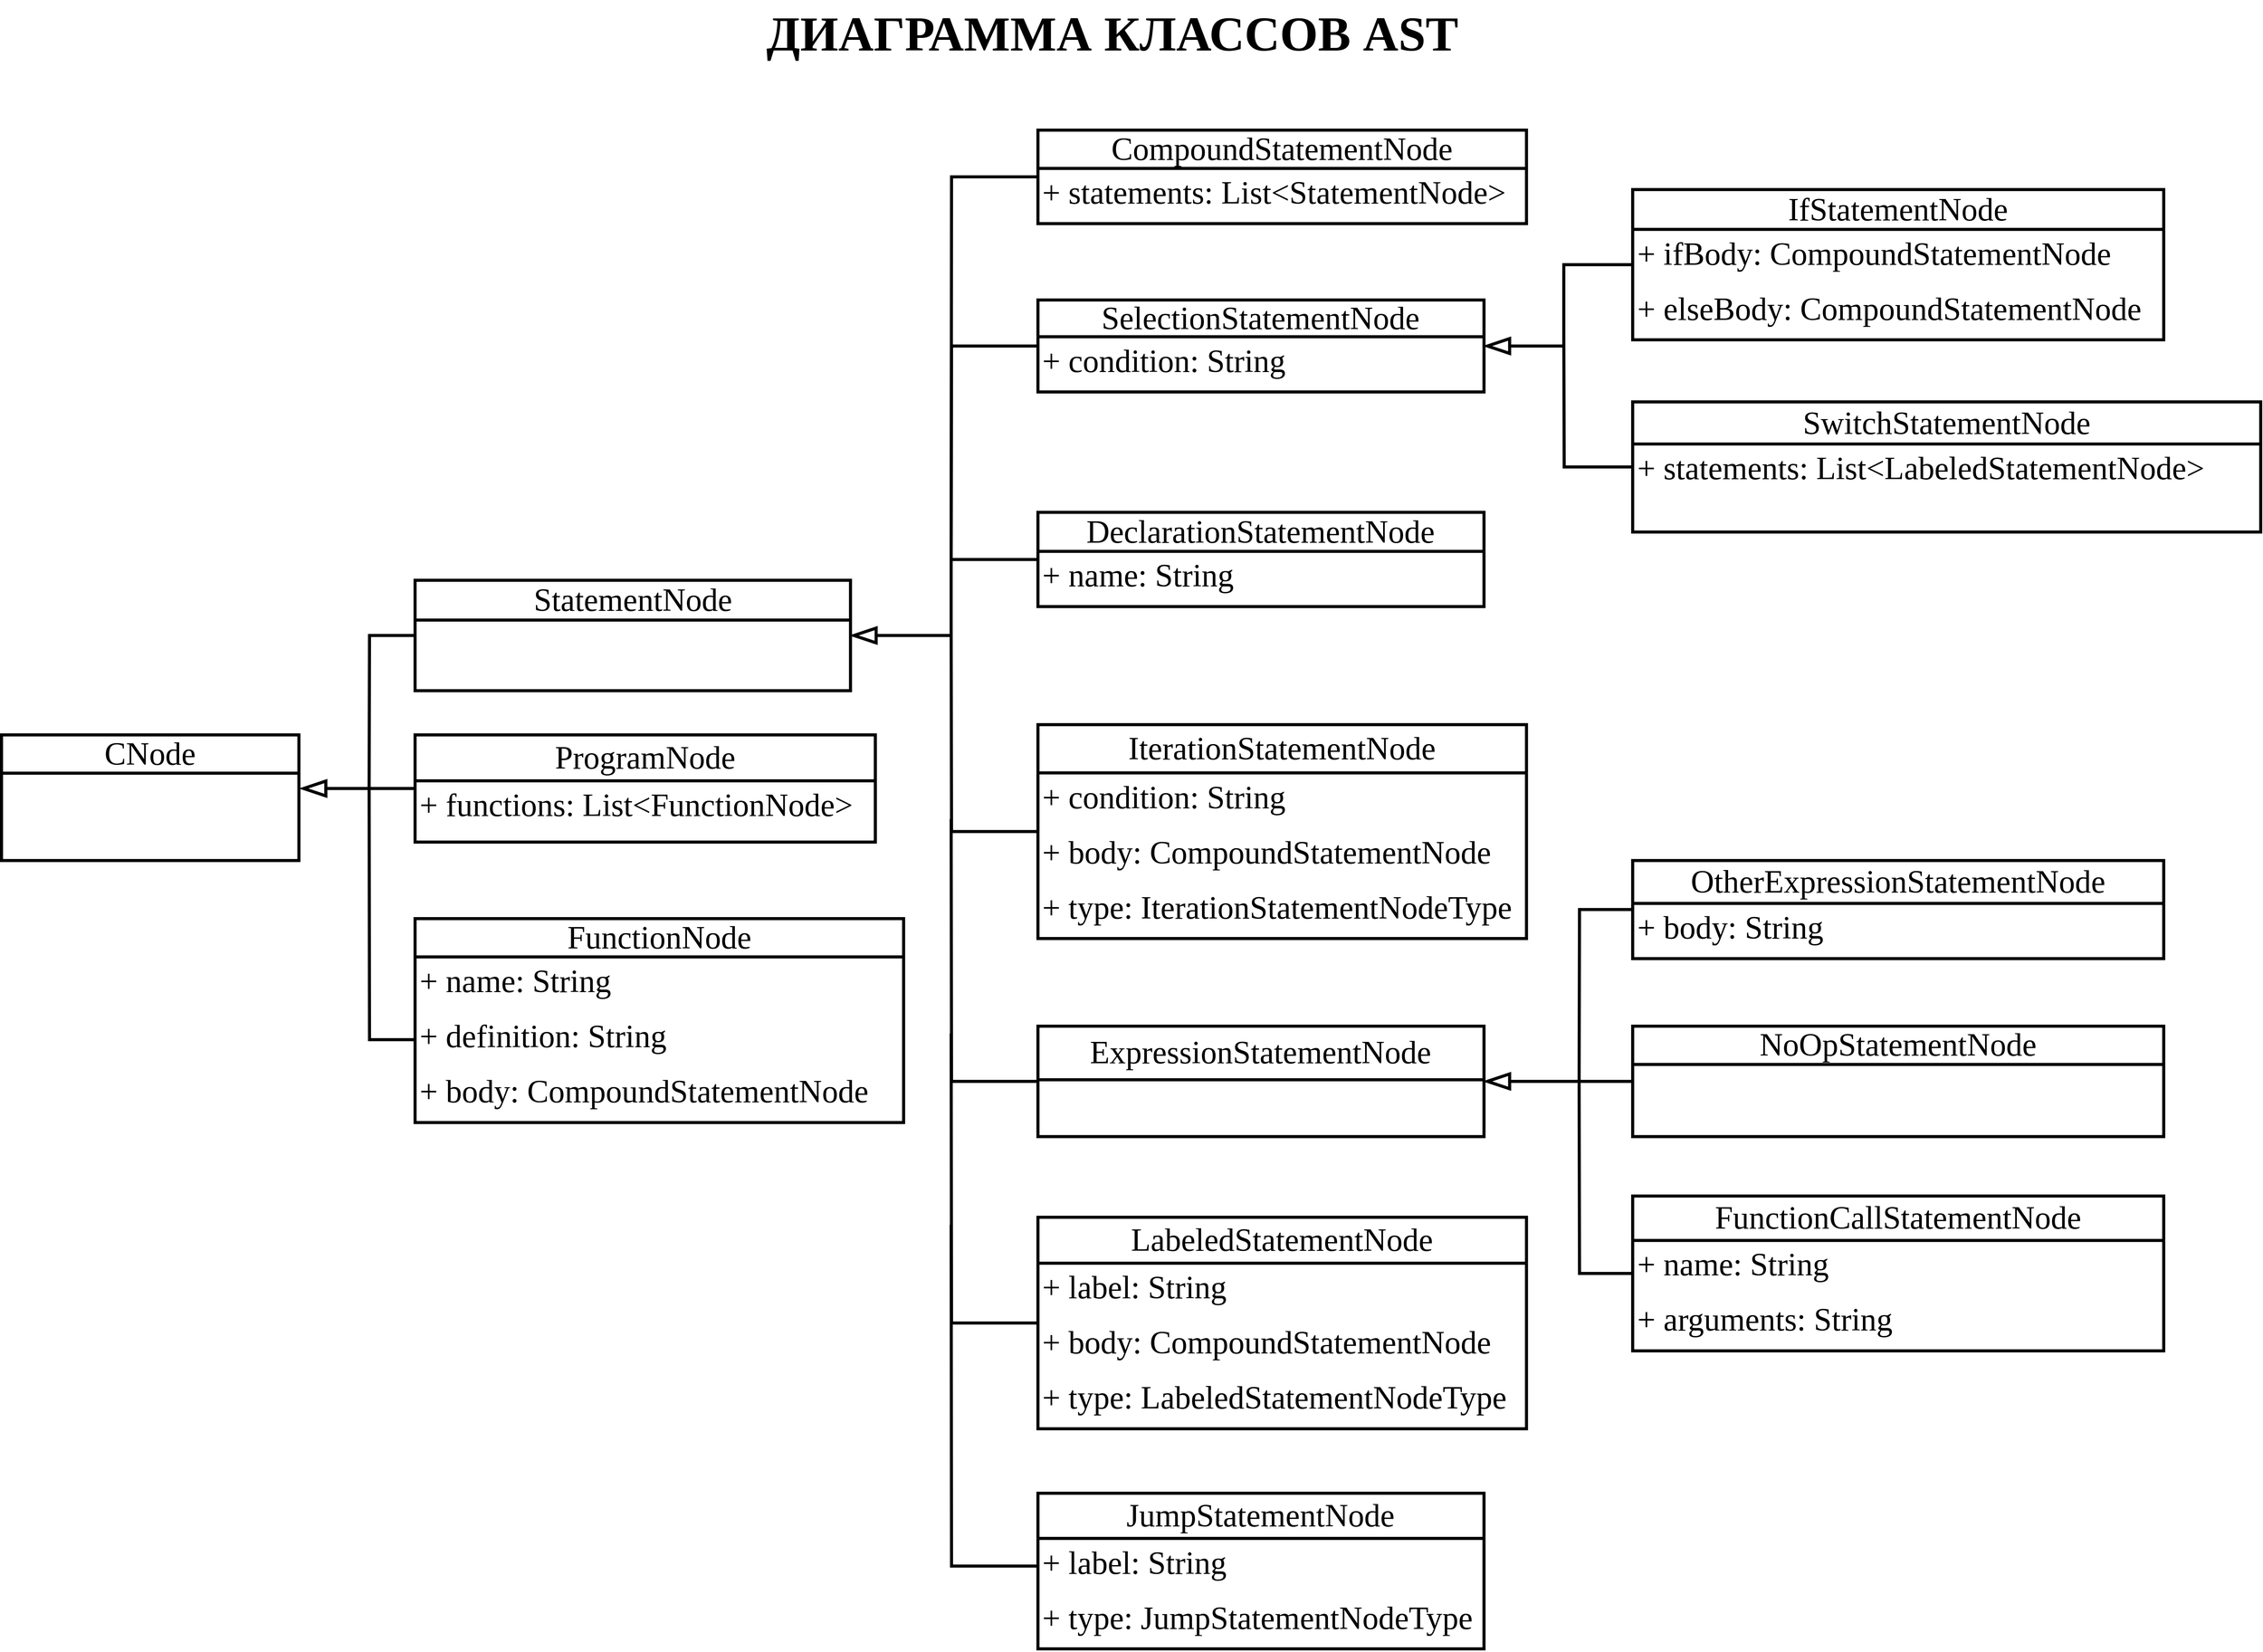 <mxfile version="21.1.2" type="device">
  <diagram name="Page-1" id="idJuFPYn9hV5yrZdCupl">
    <mxGraphModel dx="4727" dy="2733" grid="1" gridSize="10" guides="1" tooltips="1" connect="1" arrows="1" fold="1" page="1" pageScale="1" pageWidth="3300" pageHeight="2339" math="0" shadow="0">
      <root>
        <mxCell id="0" />
        <mxCell id="1" parent="0" />
        <mxCell id="TVz4NlXRD9TaR7dEGsy2-18" value="" style="group" vertex="1" connectable="0" parent="1">
          <mxGeometry x="200" y="250" width="2950" height="1983.886" as="geometry" />
        </mxCell>
        <mxCell id="EEpnmldtAj-1UgnT-heI-1" value="CNode" style="swimlane;fontStyle=0;childLayout=stackLayout;horizontal=1;startSize=50;fillColor=none;horizontalStack=0;resizeParent=1;resizeParentMax=0;resizeLast=0;collapsible=1;marginBottom=0;whiteSpace=wrap;html=1;fontFamily=Times New Roman;fontSize=42;container=0;strokeWidth=4;" parent="TVz4NlXRD9TaR7dEGsy2-18" vertex="1">
          <mxGeometry y="790" width="388.31" height="164.12" as="geometry" />
        </mxCell>
        <mxCell id="TVz4NlXRD9TaR7dEGsy2-9" style="edgeStyle=orthogonalEdgeStyle;rounded=0;orthogonalLoop=1;jettySize=auto;html=1;strokeWidth=4;endArrow=none;endFill=0;" edge="1" parent="TVz4NlXRD9TaR7dEGsy2-18" source="EEpnmldtAj-1UgnT-heI-97">
          <mxGeometry relative="1" as="geometry">
            <mxPoint x="1240" y="570" as="targetPoint" />
          </mxGeometry>
        </mxCell>
        <mxCell id="EEpnmldtAj-1UgnT-heI-97" value="SelectionStatementNode" style="swimlane;fontStyle=0;childLayout=stackLayout;horizontal=1;startSize=48;fillColor=none;horizontalStack=0;resizeParent=1;resizeParentMax=0;resizeLast=0;collapsible=1;marginBottom=0;whiteSpace=wrap;html=1;fontFamily=Times New Roman;fontSize=42;container=0;strokeWidth=4;" parent="TVz4NlXRD9TaR7dEGsy2-18" vertex="1">
          <mxGeometry x="1353.334" y="221.889" width="582.458" height="120.114" as="geometry" />
        </mxCell>
        <mxCell id="EEpnmldtAj-1UgnT-heI-98" value="+ condition: String&amp;nbsp;" style="text;strokeColor=none;fillColor=none;align=left;verticalAlign=top;spacingLeft=4;spacingRight=4;overflow=hidden;rotatable=0;points=[[0,0.5],[1,0.5]];portConstraint=eastwest;whiteSpace=wrap;html=1;fontFamily=Times New Roman;fontSize=42;container=0;strokeWidth=4;" parent="EEpnmldtAj-1UgnT-heI-97" vertex="1">
          <mxGeometry y="48" width="582.458" height="72.114" as="geometry" />
        </mxCell>
        <mxCell id="TVz4NlXRD9TaR7dEGsy2-2" style="edgeStyle=orthogonalEdgeStyle;rounded=0;orthogonalLoop=1;jettySize=auto;html=1;strokeWidth=4;endArrow=blockThin;endFill=0;endSize=25;" edge="1" parent="TVz4NlXRD9TaR7dEGsy2-18" source="EEpnmldtAj-1UgnT-heI-99">
          <mxGeometry relative="1" as="geometry">
            <mxPoint x="390" y="860" as="targetPoint" />
          </mxGeometry>
        </mxCell>
        <mxCell id="EEpnmldtAj-1UgnT-heI-99" value="ProgramNode" style="swimlane;fontStyle=0;childLayout=stackLayout;horizontal=1;startSize=60;fillColor=none;horizontalStack=0;resizeParent=1;resizeParentMax=0;resizeLast=0;collapsible=1;marginBottom=0;whiteSpace=wrap;html=1;fontFamily=Times New Roman;fontSize=42;container=0;strokeWidth=4;" parent="TVz4NlXRD9TaR7dEGsy2-18" vertex="1">
          <mxGeometry x="540" y="790" width="601.01" height="140" as="geometry" />
        </mxCell>
        <mxCell id="EEpnmldtAj-1UgnT-heI-100" value="+ functions: List&amp;lt;FunctionNode&amp;gt;" style="text;strokeColor=none;fillColor=none;align=left;verticalAlign=top;spacingLeft=4;spacingRight=4;overflow=hidden;rotatable=0;points=[[0,0.5],[1,0.5]];portConstraint=eastwest;whiteSpace=wrap;html=1;fontFamily=Times New Roman;fontSize=42;container=0;" parent="EEpnmldtAj-1UgnT-heI-99" vertex="1">
          <mxGeometry y="60" width="601.01" height="80" as="geometry" />
        </mxCell>
        <mxCell id="EEpnmldtAj-1UgnT-heI-101" value="FunctionNode" style="swimlane;fontStyle=0;childLayout=stackLayout;horizontal=1;startSize=50;fillColor=none;horizontalStack=0;resizeParent=1;resizeParentMax=0;resizeLast=0;collapsible=1;marginBottom=0;whiteSpace=wrap;html=1;fontFamily=Times New Roman;fontSize=42;container=0;strokeWidth=4;" parent="TVz4NlXRD9TaR7dEGsy2-18" vertex="1">
          <mxGeometry x="539.996" y="1029.999" width="637.931" height="266.342" as="geometry" />
        </mxCell>
        <mxCell id="EEpnmldtAj-1UgnT-heI-102" value="+ name: String" style="text;strokeColor=none;fillColor=none;align=left;verticalAlign=top;spacingLeft=4;spacingRight=4;overflow=hidden;rotatable=0;points=[[0,0.5],[1,0.5]];portConstraint=eastwest;whiteSpace=wrap;html=1;fontFamily=Times New Roman;fontSize=42;container=0;" parent="EEpnmldtAj-1UgnT-heI-101" vertex="1">
          <mxGeometry y="50" width="637.931" height="72.114" as="geometry" />
        </mxCell>
        <mxCell id="TVz4NlXRD9TaR7dEGsy2-7" style="edgeStyle=orthogonalEdgeStyle;rounded=0;orthogonalLoop=1;jettySize=auto;html=1;strokeWidth=4;endArrow=none;endFill=0;" edge="1" parent="EEpnmldtAj-1UgnT-heI-101" source="EEpnmldtAj-1UgnT-heI-105">
          <mxGeometry relative="1" as="geometry">
            <mxPoint x="-59.996" y="-179.999" as="targetPoint" />
          </mxGeometry>
        </mxCell>
        <mxCell id="EEpnmldtAj-1UgnT-heI-105" value="+ definition: String" style="text;strokeColor=none;fillColor=none;align=left;verticalAlign=top;spacingLeft=4;spacingRight=4;overflow=hidden;rotatable=0;points=[[0,0.5],[1,0.5]];portConstraint=eastwest;whiteSpace=wrap;html=1;fontFamily=Times New Roman;fontSize=42;container=0;" parent="EEpnmldtAj-1UgnT-heI-101" vertex="1">
          <mxGeometry y="122.114" width="637.931" height="72.114" as="geometry" />
        </mxCell>
        <mxCell id="EEpnmldtAj-1UgnT-heI-106" value="+ body: CompoundStatementNode" style="text;strokeColor=none;fillColor=none;align=left;verticalAlign=top;spacingLeft=4;spacingRight=4;overflow=hidden;rotatable=0;points=[[0,0.5],[1,0.5]];portConstraint=eastwest;whiteSpace=wrap;html=1;fontFamily=Times New Roman;fontSize=42;container=0;" parent="EEpnmldtAj-1UgnT-heI-101" vertex="1">
          <mxGeometry y="194.228" width="637.931" height="72.114" as="geometry" />
        </mxCell>
        <mxCell id="TVz4NlXRD9TaR7dEGsy2-6" style="edgeStyle=orthogonalEdgeStyle;rounded=0;orthogonalLoop=1;jettySize=auto;html=1;strokeWidth=4;endArrow=none;endFill=0;" edge="1" parent="TVz4NlXRD9TaR7dEGsy2-18" source="EEpnmldtAj-1UgnT-heI-103">
          <mxGeometry relative="1" as="geometry">
            <mxPoint x="480" y="860" as="targetPoint" />
          </mxGeometry>
        </mxCell>
        <mxCell id="EEpnmldtAj-1UgnT-heI-103" value="StatementNode" style="swimlane;fontStyle=0;childLayout=stackLayout;horizontal=1;startSize=52;fillColor=none;horizontalStack=0;resizeParent=1;resizeParentMax=0;resizeLast=0;collapsible=1;marginBottom=0;whiteSpace=wrap;html=1;fontFamily=Times New Roman;fontSize=42;container=0;strokeWidth=4;" parent="TVz4NlXRD9TaR7dEGsy2-18" vertex="1">
          <mxGeometry x="539.996" y="588.006" width="568.59" height="144.228" as="geometry" />
        </mxCell>
        <mxCell id="TVz4NlXRD9TaR7dEGsy2-3" style="edgeStyle=orthogonalEdgeStyle;rounded=0;orthogonalLoop=1;jettySize=auto;html=1;entryX=1;entryY=0.5;entryDx=0;entryDy=0;strokeWidth=4;endArrow=blockThin;endFill=0;endSize=25;" edge="1" parent="TVz4NlXRD9TaR7dEGsy2-18" source="EEpnmldtAj-1UgnT-heI-107" target="EEpnmldtAj-1UgnT-heI-103">
          <mxGeometry relative="1" as="geometry">
            <Array as="points">
              <mxPoint x="1240" y="561" />
              <mxPoint x="1240" y="660" />
            </Array>
          </mxGeometry>
        </mxCell>
        <mxCell id="EEpnmldtAj-1UgnT-heI-107" value="DeclarationStatementNode" style="swimlane;fontStyle=0;childLayout=stackLayout;horizontal=1;startSize=51;fillColor=none;horizontalStack=0;resizeParent=1;resizeParentMax=0;resizeLast=0;collapsible=1;marginBottom=0;whiteSpace=wrap;html=1;fontFamily=Times New Roman;fontSize=42;container=0;strokeWidth=4;" parent="TVz4NlXRD9TaR7dEGsy2-18" vertex="1">
          <mxGeometry x="1353.334" y="499.25" width="582.458" height="123.114" as="geometry" />
        </mxCell>
        <mxCell id="EEpnmldtAj-1UgnT-heI-108" value="+ name: String&amp;nbsp;" style="text;strokeColor=none;fillColor=none;align=left;verticalAlign=top;spacingLeft=4;spacingRight=4;overflow=hidden;rotatable=0;points=[[0,0.5],[1,0.5]];portConstraint=eastwest;whiteSpace=wrap;html=1;fontFamily=Times New Roman;fontSize=42;container=0;strokeWidth=4;" parent="EEpnmldtAj-1UgnT-heI-107" vertex="1">
          <mxGeometry y="51" width="582.458" height="72.114" as="geometry" />
        </mxCell>
        <mxCell id="TVz4NlXRD9TaR7dEGsy2-10" style="edgeStyle=orthogonalEdgeStyle;rounded=0;orthogonalLoop=1;jettySize=auto;html=1;strokeWidth=4;endArrow=none;endFill=0;" edge="1" parent="TVz4NlXRD9TaR7dEGsy2-18" source="EEpnmldtAj-1UgnT-heI-115">
          <mxGeometry relative="1" as="geometry">
            <mxPoint x="1240" y="650" as="targetPoint" />
          </mxGeometry>
        </mxCell>
        <mxCell id="EEpnmldtAj-1UgnT-heI-115" value="IterationStatementNode" style="swimlane;fontStyle=0;childLayout=stackLayout;horizontal=1;startSize=63;fillColor=none;horizontalStack=0;resizeParent=1;resizeParentMax=0;resizeLast=0;collapsible=1;marginBottom=0;whiteSpace=wrap;html=1;fontFamily=Times New Roman;fontSize=42;container=0;strokeWidth=4;" parent="TVz4NlXRD9TaR7dEGsy2-18" vertex="1">
          <mxGeometry x="1353.334" y="776.611" width="637.931" height="279.342" as="geometry" />
        </mxCell>
        <mxCell id="EEpnmldtAj-1UgnT-heI-116" value="+ condition: String" style="text;strokeColor=none;fillColor=none;align=left;verticalAlign=top;spacingLeft=4;spacingRight=4;overflow=hidden;rotatable=0;points=[[0,0.5],[1,0.5]];portConstraint=eastwest;whiteSpace=wrap;html=1;fontFamily=Times New Roman;fontSize=42;container=0;strokeWidth=4;" parent="EEpnmldtAj-1UgnT-heI-115" vertex="1">
          <mxGeometry y="63" width="637.931" height="72.114" as="geometry" />
        </mxCell>
        <mxCell id="EEpnmldtAj-1UgnT-heI-117" value="+ body: CompoundStatementNode" style="text;strokeColor=none;fillColor=none;align=left;verticalAlign=top;spacingLeft=4;spacingRight=4;overflow=hidden;rotatable=0;points=[[0,0.5],[1,0.5]];portConstraint=eastwest;whiteSpace=wrap;html=1;fontFamily=Times New Roman;fontSize=42;container=0;strokeWidth=4;" parent="EEpnmldtAj-1UgnT-heI-115" vertex="1">
          <mxGeometry y="135.114" width="637.931" height="72.114" as="geometry" />
        </mxCell>
        <mxCell id="EEpnmldtAj-1UgnT-heI-118" value="+ type: IterationStatementNodeType" style="text;strokeColor=none;fillColor=none;align=left;verticalAlign=top;spacingLeft=4;spacingRight=4;overflow=hidden;rotatable=0;points=[[0,0.5],[1,0.5]];portConstraint=eastwest;whiteSpace=wrap;html=1;fontFamily=Times New Roman;fontSize=42;container=0;strokeWidth=4;" parent="EEpnmldtAj-1UgnT-heI-115" vertex="1">
          <mxGeometry y="207.228" width="637.931" height="72.114" as="geometry" />
        </mxCell>
        <mxCell id="TVz4NlXRD9TaR7dEGsy2-12" style="edgeStyle=orthogonalEdgeStyle;rounded=0;orthogonalLoop=1;jettySize=auto;html=1;strokeWidth=4;endArrow=none;endFill=0;" edge="1" parent="TVz4NlXRD9TaR7dEGsy2-18" source="EEpnmldtAj-1UgnT-heI-119">
          <mxGeometry relative="1" as="geometry">
            <mxPoint x="1240" y="1180" as="targetPoint" />
          </mxGeometry>
        </mxCell>
        <mxCell id="EEpnmldtAj-1UgnT-heI-119" value="LabeledStatementNode" style="swimlane;fontStyle=0;childLayout=stackLayout;horizontal=1;startSize=60;fillColor=none;horizontalStack=0;resizeParent=1;resizeParentMax=0;resizeLast=0;collapsible=1;marginBottom=0;whiteSpace=wrap;html=1;fontFamily=Times New Roman;fontSize=42;container=0;strokeWidth=4;" parent="TVz4NlXRD9TaR7dEGsy2-18" vertex="1">
          <mxGeometry x="1353.334" y="1420.089" width="637.931" height="276.342" as="geometry" />
        </mxCell>
        <mxCell id="EEpnmldtAj-1UgnT-heI-120" value="+ label: String" style="text;strokeColor=none;fillColor=none;align=left;verticalAlign=top;spacingLeft=4;spacingRight=4;overflow=hidden;rotatable=0;points=[[0,0.5],[1,0.5]];portConstraint=eastwest;whiteSpace=wrap;html=1;fontFamily=Times New Roman;fontSize=42;container=0;strokeWidth=4;" parent="EEpnmldtAj-1UgnT-heI-119" vertex="1">
          <mxGeometry y="60" width="637.931" height="72.114" as="geometry" />
        </mxCell>
        <mxCell id="EEpnmldtAj-1UgnT-heI-121" value="+ body: CompoundStatementNode" style="text;strokeColor=none;fillColor=none;align=left;verticalAlign=top;spacingLeft=4;spacingRight=4;overflow=hidden;rotatable=0;points=[[0,0.5],[1,0.5]];portConstraint=eastwest;whiteSpace=wrap;html=1;fontFamily=Times New Roman;fontSize=42;container=0;strokeWidth=4;" parent="EEpnmldtAj-1UgnT-heI-119" vertex="1">
          <mxGeometry y="132.114" width="637.931" height="72.114" as="geometry" />
        </mxCell>
        <mxCell id="EEpnmldtAj-1UgnT-heI-122" value="+ type: LabeledStatementNodeType" style="text;strokeColor=none;fillColor=none;align=left;verticalAlign=top;spacingLeft=4;spacingRight=4;overflow=hidden;rotatable=0;points=[[0,0.5],[1,0.5]];portConstraint=eastwest;whiteSpace=wrap;html=1;fontFamily=Times New Roman;fontSize=42;container=0;strokeWidth=4;" parent="EEpnmldtAj-1UgnT-heI-119" vertex="1">
          <mxGeometry y="204.228" width="637.931" height="72.114" as="geometry" />
        </mxCell>
        <mxCell id="EEpnmldtAj-1UgnT-heI-127" value="JumpStatementNode" style="swimlane;fontStyle=0;childLayout=stackLayout;horizontal=1;startSize=59;fillColor=none;horizontalStack=0;resizeParent=1;resizeParentMax=0;resizeLast=0;collapsible=1;marginBottom=0;whiteSpace=wrap;html=1;fontFamily=Times New Roman;fontSize=42;container=0;strokeWidth=4;" parent="TVz4NlXRD9TaR7dEGsy2-18" vertex="1">
          <mxGeometry x="1353.334" y="1780.658" width="582.458" height="203.228" as="geometry" />
        </mxCell>
        <mxCell id="TVz4NlXRD9TaR7dEGsy2-13" style="edgeStyle=orthogonalEdgeStyle;rounded=0;orthogonalLoop=1;jettySize=auto;html=1;strokeWidth=4;endArrow=none;endFill=0;" edge="1" parent="EEpnmldtAj-1UgnT-heI-127" source="EEpnmldtAj-1UgnT-heI-128">
          <mxGeometry relative="1" as="geometry">
            <mxPoint x="-113.334" y="-350.658" as="targetPoint" />
          </mxGeometry>
        </mxCell>
        <mxCell id="EEpnmldtAj-1UgnT-heI-128" value="+ label: String&amp;nbsp;" style="text;strokeColor=none;fillColor=none;align=left;verticalAlign=top;spacingLeft=4;spacingRight=4;overflow=hidden;rotatable=0;points=[[0,0.5],[1,0.5]];portConstraint=eastwest;whiteSpace=wrap;html=1;fontFamily=Times New Roman;fontSize=42;container=0;strokeWidth=4;" parent="EEpnmldtAj-1UgnT-heI-127" vertex="1">
          <mxGeometry y="59" width="582.458" height="72.114" as="geometry" />
        </mxCell>
        <mxCell id="EEpnmldtAj-1UgnT-heI-129" value="+ type: JumpStatementNodeType" style="text;strokeColor=none;fillColor=none;align=left;verticalAlign=top;spacingLeft=4;spacingRight=4;overflow=hidden;rotatable=0;points=[[0,0.5],[1,0.5]];portConstraint=eastwest;whiteSpace=wrap;html=1;fontFamily=Times New Roman;fontSize=42;container=0;strokeWidth=4;" parent="EEpnmldtAj-1UgnT-heI-127" vertex="1">
          <mxGeometry y="131.114" width="582.458" height="72.114" as="geometry" />
        </mxCell>
        <mxCell id="TVz4NlXRD9TaR7dEGsy2-11" style="edgeStyle=orthogonalEdgeStyle;rounded=0;orthogonalLoop=1;jettySize=auto;html=1;strokeWidth=4;endArrow=none;endFill=0;" edge="1" parent="TVz4NlXRD9TaR7dEGsy2-18" source="EEpnmldtAj-1UgnT-heI-130">
          <mxGeometry relative="1" as="geometry">
            <mxPoint x="1240" y="900" as="targetPoint" />
          </mxGeometry>
        </mxCell>
        <mxCell id="EEpnmldtAj-1UgnT-heI-130" value="ExpressionStatementNode" style="swimlane;fontStyle=0;childLayout=stackLayout;horizontal=1;startSize=70;fillColor=none;horizontalStack=0;resizeParent=1;resizeParentMax=0;resizeLast=0;collapsible=1;marginBottom=0;whiteSpace=wrap;html=1;fontFamily=Times New Roman;fontSize=42;container=0;strokeWidth=4;" parent="TVz4NlXRD9TaR7dEGsy2-18" vertex="1">
          <mxGeometry x="1353.334" y="1170.464" width="582.458" height="144.228" as="geometry" />
        </mxCell>
        <mxCell id="TVz4NlXRD9TaR7dEGsy2-8" style="edgeStyle=orthogonalEdgeStyle;rounded=0;orthogonalLoop=1;jettySize=auto;html=1;strokeWidth=4;endArrow=none;endFill=0;" edge="1" parent="TVz4NlXRD9TaR7dEGsy2-18" source="EEpnmldtAj-1UgnT-heI-132">
          <mxGeometry relative="1" as="geometry">
            <mxPoint x="1240" y="570" as="targetPoint" />
          </mxGeometry>
        </mxCell>
        <mxCell id="EEpnmldtAj-1UgnT-heI-132" value="CompoundStatementNode" style="swimlane;fontStyle=0;childLayout=stackLayout;horizontal=1;startSize=50;fillColor=none;horizontalStack=0;resizeParent=1;resizeParentMax=0;resizeLast=0;collapsible=1;marginBottom=0;whiteSpace=wrap;html=1;fontFamily=Times New Roman;fontSize=42;container=0;strokeWidth=4;" parent="TVz4NlXRD9TaR7dEGsy2-18" vertex="1">
          <mxGeometry x="1353.334" width="637.931" height="122.114" as="geometry" />
        </mxCell>
        <mxCell id="EEpnmldtAj-1UgnT-heI-133" value="+ statements: List&amp;lt;StatementNode&amp;gt;" style="text;strokeColor=none;fillColor=none;align=left;verticalAlign=top;spacingLeft=4;spacingRight=4;overflow=hidden;rotatable=0;points=[[0,0.5],[1,0.5]];portConstraint=eastwest;whiteSpace=wrap;html=1;fontFamily=Times New Roman;fontSize=42;container=0;strokeWidth=4;" parent="EEpnmldtAj-1UgnT-heI-132" vertex="1">
          <mxGeometry y="50" width="637.931" height="72.114" as="geometry" />
        </mxCell>
        <mxCell id="TVz4NlXRD9TaR7dEGsy2-4" style="edgeStyle=orthogonalEdgeStyle;rounded=0;orthogonalLoop=1;jettySize=auto;html=1;entryX=1;entryY=0.168;entryDx=0;entryDy=0;entryPerimeter=0;strokeWidth=4;endArrow=blockThin;endFill=0;endSize=25;" edge="1" parent="TVz4NlXRD9TaR7dEGsy2-18" source="EEpnmldtAj-1UgnT-heI-134" target="EEpnmldtAj-1UgnT-heI-98">
          <mxGeometry relative="1" as="geometry">
            <Array as="points">
              <mxPoint x="2040" y="176" />
              <mxPoint x="2040" y="282" />
            </Array>
          </mxGeometry>
        </mxCell>
        <mxCell id="EEpnmldtAj-1UgnT-heI-134" value="IfStatementNode" style="swimlane;fontStyle=0;childLayout=stackLayout;horizontal=1;startSize=52;fillColor=none;horizontalStack=0;resizeParent=1;resizeParentMax=0;resizeLast=0;collapsible=1;marginBottom=0;whiteSpace=wrap;html=1;fontFamily=Times New Roman;fontSize=42;container=0;strokeWidth=4;" parent="TVz4NlXRD9TaR7dEGsy2-18" vertex="1">
          <mxGeometry x="2129.945" y="77.661" width="693.403" height="196.228" as="geometry" />
        </mxCell>
        <mxCell id="EEpnmldtAj-1UgnT-heI-135" value="+ ifBody: CompoundStatementNode" style="text;strokeColor=none;fillColor=none;align=left;verticalAlign=top;spacingLeft=4;spacingRight=4;overflow=hidden;rotatable=0;points=[[0,0.5],[1,0.5]];portConstraint=eastwest;whiteSpace=wrap;html=1;fontFamily=Times New Roman;fontSize=42;container=0;strokeWidth=4;" parent="EEpnmldtAj-1UgnT-heI-134" vertex="1">
          <mxGeometry y="52" width="693.403" height="72.114" as="geometry" />
        </mxCell>
        <mxCell id="EEpnmldtAj-1UgnT-heI-136" value="+ elseBody: CompoundStatementNode" style="text;strokeColor=none;fillColor=none;align=left;verticalAlign=top;spacingLeft=4;spacingRight=4;overflow=hidden;rotatable=0;points=[[0,0.5],[1,0.5]];portConstraint=eastwest;whiteSpace=wrap;html=1;fontFamily=Times New Roman;fontSize=42;container=0;strokeWidth=4;" parent="EEpnmldtAj-1UgnT-heI-134" vertex="1">
          <mxGeometry y="124.114" width="693.403" height="72.114" as="geometry" />
        </mxCell>
        <mxCell id="TVz4NlXRD9TaR7dEGsy2-17" style="edgeStyle=orthogonalEdgeStyle;rounded=0;orthogonalLoop=1;jettySize=auto;html=1;strokeWidth=4;endArrow=none;endFill=0;" edge="1" parent="TVz4NlXRD9TaR7dEGsy2-18" source="EEpnmldtAj-1UgnT-heI-137">
          <mxGeometry relative="1" as="geometry">
            <mxPoint x="2040.0" y="260" as="targetPoint" />
          </mxGeometry>
        </mxCell>
        <mxCell id="EEpnmldtAj-1UgnT-heI-137" value="SwitchStatementNode" style="swimlane;fontStyle=0;childLayout=stackLayout;horizontal=1;startSize=55;fillColor=none;horizontalStack=0;resizeParent=1;resizeParentMax=0;resizeLast=0;collapsible=1;marginBottom=0;whiteSpace=wrap;html=1;fontFamily=Times New Roman;fontSize=42;container=0;strokeWidth=4;" parent="TVz4NlXRD9TaR7dEGsy2-18" vertex="1">
          <mxGeometry x="2129.94" y="355.02" width="820.06" height="170" as="geometry" />
        </mxCell>
        <mxCell id="EEpnmldtAj-1UgnT-heI-138" value="+ statements: List&amp;lt;LabeledStatementNode&amp;gt;" style="text;strokeColor=none;fillColor=none;align=left;verticalAlign=top;spacingLeft=4;spacingRight=4;overflow=hidden;rotatable=0;points=[[0,0.5],[1,0.5]];portConstraint=eastwest;whiteSpace=wrap;html=1;fontFamily=Times New Roman;fontSize=42;container=0;strokeWidth=4;" parent="EEpnmldtAj-1UgnT-heI-137" vertex="1">
          <mxGeometry y="55" width="820.06" height="115" as="geometry" />
        </mxCell>
        <mxCell id="TVz4NlXRD9TaR7dEGsy2-16" style="edgeStyle=orthogonalEdgeStyle;rounded=0;orthogonalLoop=1;jettySize=auto;html=1;strokeWidth=4;endArrow=none;endFill=0;" edge="1" parent="TVz4NlXRD9TaR7dEGsy2-18" source="EEpnmldtAj-1UgnT-heI-139">
          <mxGeometry relative="1" as="geometry">
            <mxPoint x="2060" y="1240" as="targetPoint" />
          </mxGeometry>
        </mxCell>
        <mxCell id="EEpnmldtAj-1UgnT-heI-139" value="FunctionCallStatementNode" style="swimlane;fontStyle=0;childLayout=stackLayout;horizontal=1;startSize=58;fillColor=none;horizontalStack=0;resizeParent=1;resizeParentMax=0;resizeLast=0;collapsible=1;marginBottom=0;whiteSpace=wrap;html=1;fontFamily=Times New Roman;fontSize=42;container=0;strokeWidth=4;" parent="TVz4NlXRD9TaR7dEGsy2-18" vertex="1">
          <mxGeometry x="2129.945" y="1392.353" width="693.403" height="202.228" as="geometry" />
        </mxCell>
        <mxCell id="EEpnmldtAj-1UgnT-heI-140" value="+ name: String" style="text;strokeColor=none;fillColor=none;align=left;verticalAlign=top;spacingLeft=4;spacingRight=4;overflow=hidden;rotatable=0;points=[[0,0.5],[1,0.5]];portConstraint=eastwest;whiteSpace=wrap;html=1;fontFamily=Times New Roman;fontSize=42;container=0;strokeWidth=4;" parent="EEpnmldtAj-1UgnT-heI-139" vertex="1">
          <mxGeometry y="58" width="693.403" height="72.114" as="geometry" />
        </mxCell>
        <mxCell id="EEpnmldtAj-1UgnT-heI-141" value="+ arguments: String" style="text;strokeColor=none;fillColor=none;align=left;verticalAlign=top;spacingLeft=4;spacingRight=4;overflow=hidden;rotatable=0;points=[[0,0.5],[1,0.5]];portConstraint=eastwest;whiteSpace=wrap;html=1;fontFamily=Times New Roman;fontSize=42;container=0;strokeWidth=4;" parent="EEpnmldtAj-1UgnT-heI-139" vertex="1">
          <mxGeometry y="130.114" width="693.403" height="72.114" as="geometry" />
        </mxCell>
        <mxCell id="TVz4NlXRD9TaR7dEGsy2-15" style="edgeStyle=orthogonalEdgeStyle;rounded=0;orthogonalLoop=1;jettySize=auto;html=1;strokeWidth=4;endArrow=none;endFill=0;" edge="1" parent="TVz4NlXRD9TaR7dEGsy2-18" source="EEpnmldtAj-1UgnT-heI-142">
          <mxGeometry relative="1" as="geometry">
            <mxPoint x="2060" y="1240" as="targetPoint" />
          </mxGeometry>
        </mxCell>
        <mxCell id="EEpnmldtAj-1UgnT-heI-142" value="OtherExpressionStatementNode" style="swimlane;fontStyle=0;childLayout=stackLayout;horizontal=1;startSize=56;fillColor=none;horizontalStack=0;resizeParent=1;resizeParentMax=0;resizeLast=0;collapsible=1;marginBottom=0;whiteSpace=wrap;html=1;fontFamily=Times New Roman;fontSize=42;container=0;strokeWidth=4;" parent="TVz4NlXRD9TaR7dEGsy2-18" vertex="1">
          <mxGeometry x="2129.945" y="954.122" width="693.403" height="128.114" as="geometry" />
        </mxCell>
        <mxCell id="EEpnmldtAj-1UgnT-heI-143" value="+ body: String" style="text;strokeColor=none;fillColor=none;align=left;verticalAlign=top;spacingLeft=4;spacingRight=4;overflow=hidden;rotatable=0;points=[[0,0.5],[1,0.5]];portConstraint=eastwest;whiteSpace=wrap;html=1;fontFamily=Times New Roman;fontSize=42;container=0;strokeWidth=4;" parent="EEpnmldtAj-1UgnT-heI-142" vertex="1">
          <mxGeometry y="56" width="693.403" height="72.114" as="geometry" />
        </mxCell>
        <mxCell id="TVz4NlXRD9TaR7dEGsy2-5" style="edgeStyle=orthogonalEdgeStyle;rounded=0;orthogonalLoop=1;jettySize=auto;html=1;entryX=1;entryY=0.5;entryDx=0;entryDy=0;strokeWidth=4;endArrow=blockThin;endFill=0;endSize=25;" edge="1" parent="TVz4NlXRD9TaR7dEGsy2-18" source="EEpnmldtAj-1UgnT-heI-145" target="EEpnmldtAj-1UgnT-heI-130">
          <mxGeometry relative="1" as="geometry" />
        </mxCell>
        <mxCell id="EEpnmldtAj-1UgnT-heI-145" value="NoOpStatementNode" style="swimlane;fontStyle=0;childLayout=stackLayout;horizontal=1;startSize=50;fillColor=none;horizontalStack=0;resizeParent=1;resizeParentMax=0;resizeLast=0;collapsible=1;marginBottom=0;whiteSpace=wrap;html=1;fontFamily=Times New Roman;fontSize=42;container=0;strokeWidth=4;" parent="TVz4NlXRD9TaR7dEGsy2-18" vertex="1">
          <mxGeometry x="2129.945" y="1170.464" width="693.403" height="144.228" as="geometry" />
        </mxCell>
        <mxCell id="TVz4NlXRD9TaR7dEGsy2-19" value="ДИАГРАММА КЛАССОВ AST" style="text;html=1;align=center;verticalAlign=middle;resizable=0;points=[];autosize=1;strokeColor=none;fillColor=none;fontStyle=1;fontFamily=Times New Roman;fontSize=64;" vertex="1" parent="1">
          <mxGeometry x="1185" y="80" width="930" height="90" as="geometry" />
        </mxCell>
      </root>
    </mxGraphModel>
  </diagram>
</mxfile>
